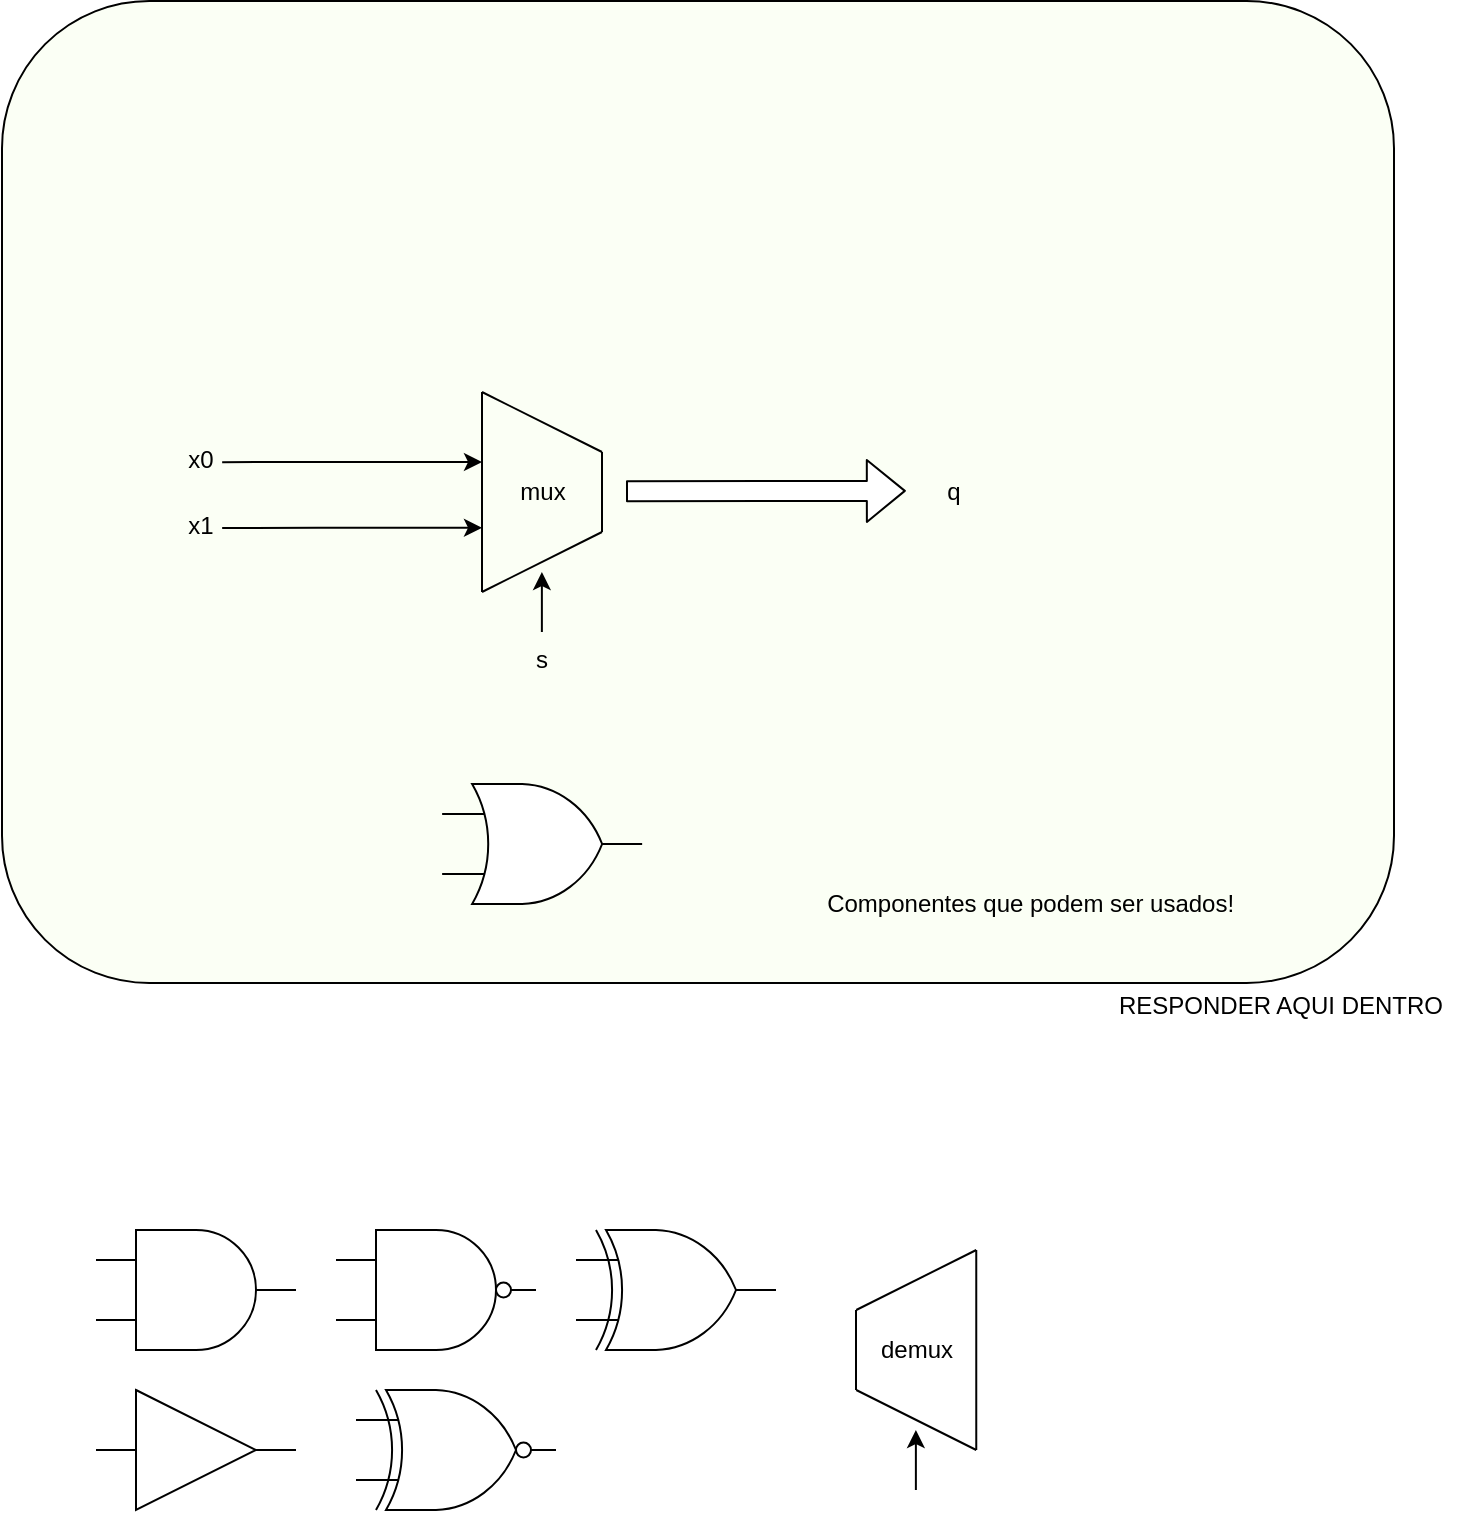 <mxfile>
    <diagram id="qbdv0IzRGVz_0QFbCluS" name="Page-1">
        <mxGraphModel dx="446" dy="412" grid="0" gridSize="10" guides="1" tooltips="1" connect="1" arrows="1" fold="1" page="1" pageScale="1" pageWidth="850" pageHeight="1100" math="0" shadow="0">
            <root>
                <mxCell id="0"/>
                <mxCell id="1" parent="0"/>
                <mxCell id="44" value="" style="rounded=1;whiteSpace=wrap;html=1;fillColor=#FBFFF5;" parent="1" vertex="1">
                    <mxGeometry x="23" y="18.5" width="696" height="491" as="geometry"/>
                </mxCell>
                <mxCell id="18" value="x0" style="text;html=1;strokeColor=none;fillColor=none;align=center;verticalAlign=middle;whiteSpace=wrap;rounded=0;" parent="1" vertex="1">
                    <mxGeometry x="86" y="227" width="73" height="41" as="geometry"/>
                </mxCell>
                <mxCell id="19" value="x1" style="text;html=1;strokeColor=none;fillColor=none;align=center;verticalAlign=middle;whiteSpace=wrap;rounded=0;" parent="1" vertex="1">
                    <mxGeometry x="89" y="261" width="67" height="39.5" as="geometry"/>
                </mxCell>
                <mxCell id="20" value="s" style="text;html=1;strokeColor=none;fillColor=none;align=center;verticalAlign=middle;whiteSpace=wrap;rounded=0;" parent="1" vertex="1">
                    <mxGeometry x="263.13" y="333" width="60" height="30" as="geometry"/>
                </mxCell>
                <mxCell id="21" value="q" style="text;html=1;strokeColor=none;fillColor=none;align=center;verticalAlign=middle;whiteSpace=wrap;rounded=0;" parent="1" vertex="1">
                    <mxGeometry x="469" y="249" width="60" height="30" as="geometry"/>
                </mxCell>
                <mxCell id="22" value="RESPONDER AQUI DENTRO" style="text;html=1;align=center;verticalAlign=middle;resizable=0;points=[];autosize=1;strokeColor=none;fillColor=none;" parent="1" vertex="1">
                    <mxGeometry x="567" y="506" width="190" height="30" as="geometry"/>
                </mxCell>
                <mxCell id="23" value="Componentes que podem ser usados!&amp;nbsp;" style="text;html=1;strokeColor=none;fillColor=none;align=center;verticalAlign=middle;whiteSpace=wrap;rounded=0;" parent="1" vertex="1">
                    <mxGeometry x="379" y="455" width="320" height="30" as="geometry"/>
                </mxCell>
                <mxCell id="3" value="" style="verticalLabelPosition=bottom;shadow=0;dashed=0;align=center;html=1;verticalAlign=top;shape=mxgraph.electrical.logic_gates.buffer2;fillColor=#FFFFFF;" parent="1" vertex="1">
                    <mxGeometry x="70" y="713" width="100" height="60" as="geometry"/>
                </mxCell>
                <mxCell id="4" value="" style="verticalLabelPosition=bottom;shadow=0;dashed=0;align=center;html=1;verticalAlign=top;shape=mxgraph.electrical.logic_gates.logic_gate;operation=and;negating=1;negSize=0.15;fillColor=#FFFFFF;" parent="1" vertex="1">
                    <mxGeometry x="190" y="633" width="100" height="60" as="geometry"/>
                </mxCell>
                <mxCell id="5" value="" style="verticalLabelPosition=bottom;shadow=0;dashed=0;align=center;html=1;verticalAlign=top;shape=mxgraph.electrical.logic_gates.logic_gate;operation=and;fillColor=#FFFFFF;" parent="1" vertex="1">
                    <mxGeometry x="70" y="633" width="100" height="60" as="geometry"/>
                </mxCell>
                <mxCell id="6" value="" style="verticalLabelPosition=bottom;shadow=0;dashed=0;align=center;html=1;verticalAlign=top;shape=mxgraph.electrical.logic_gates.logic_gate;operation=or;fillColor=#FFFFFF;" parent="1" vertex="1">
                    <mxGeometry x="243.07" y="410" width="100" height="60" as="geometry"/>
                </mxCell>
                <mxCell id="7" value="" style="verticalLabelPosition=bottom;shadow=0;dashed=0;align=center;html=1;verticalAlign=top;shape=mxgraph.electrical.logic_gates.logic_gate;operation=xor;fillColor=#FFFFFF;" parent="1" vertex="1">
                    <mxGeometry x="310" y="633" width="100" height="60" as="geometry"/>
                </mxCell>
                <mxCell id="8" value="" style="verticalLabelPosition=bottom;shadow=0;dashed=0;align=center;html=1;verticalAlign=top;shape=mxgraph.electrical.logic_gates.logic_gate;operation=xor;negating=1;negSize=0.15;fillColor=#FFFFFF;" parent="1" vertex="1">
                    <mxGeometry x="200" y="713" width="100" height="60" as="geometry"/>
                </mxCell>
                <mxCell id="13" value="" style="shape=flexArrow;endArrow=classic;html=1;entryX=0.104;entryY=0.208;entryDx=0;entryDy=0;entryPerimeter=0;fillColor=#FFFFFF;" parent="1" edge="1">
                    <mxGeometry width="50" height="50" relative="1" as="geometry">
                        <mxPoint x="335" y="263.6" as="sourcePoint"/>
                        <mxPoint x="474.92" y="263.44" as="targetPoint"/>
                    </mxGeometry>
                </mxCell>
                <mxCell id="15" value="" style="endArrow=classic;html=1;fillColor=#FFFFFF;entryX=0.104;entryY=0.229;entryDx=0;entryDy=0;entryPerimeter=0;" parent="1" edge="1">
                    <mxGeometry width="50" height="50" relative="1" as="geometry">
                        <mxPoint x="133.08" y="249.08" as="sourcePoint"/>
                        <mxPoint x="263.0" y="249.0" as="targetPoint"/>
                        <Array as="points">
                            <mxPoint x="191.08" y="249"/>
                        </Array>
                    </mxGeometry>
                </mxCell>
                <mxCell id="33" value="" style="group" parent="1" vertex="1" connectable="0">
                    <mxGeometry x="450" y="643" width="60.13" height="100" as="geometry"/>
                </mxCell>
                <mxCell id="24" value="" style="endArrow=none;html=1;" parent="33" edge="1">
                    <mxGeometry width="50" height="50" relative="1" as="geometry">
                        <mxPoint y="70" as="sourcePoint"/>
                        <mxPoint y="30" as="targetPoint"/>
                    </mxGeometry>
                </mxCell>
                <mxCell id="25" value="" style="endArrow=none;html=1;" parent="33" edge="1">
                    <mxGeometry width="50" height="50" relative="1" as="geometry">
                        <mxPoint x="60.13" y="100" as="sourcePoint"/>
                        <mxPoint x="60.13" as="targetPoint"/>
                    </mxGeometry>
                </mxCell>
                <mxCell id="26" value="" style="endArrow=none;html=1;" parent="33" edge="1">
                    <mxGeometry width="50" height="50" relative="1" as="geometry">
                        <mxPoint x="0.13" y="30" as="sourcePoint"/>
                        <mxPoint x="60.13" as="targetPoint"/>
                    </mxGeometry>
                </mxCell>
                <mxCell id="27" value="" style="endArrow=none;html=1;" parent="33" edge="1">
                    <mxGeometry width="50" height="50" relative="1" as="geometry">
                        <mxPoint x="0.13" y="70" as="sourcePoint"/>
                        <mxPoint x="60.13" y="100" as="targetPoint"/>
                    </mxGeometry>
                </mxCell>
                <mxCell id="35" value="demux" style="text;html=1;align=center;verticalAlign=middle;resizable=0;points=[];autosize=1;strokeColor=none;fillColor=none;" parent="33" vertex="1">
                    <mxGeometry x="0.07" y="35" width="60" height="30" as="geometry"/>
                </mxCell>
                <mxCell id="43" value="" style="endArrow=classic;html=1;" parent="33" edge="1">
                    <mxGeometry width="50" height="50" relative="1" as="geometry">
                        <mxPoint x="29.94" y="120" as="sourcePoint"/>
                        <mxPoint x="29.94" y="90" as="targetPoint"/>
                    </mxGeometry>
                </mxCell>
                <mxCell id="36" value="" style="group;rotation=-180;" parent="1" vertex="1" connectable="0">
                    <mxGeometry x="263" y="214" width="60.13" height="100" as="geometry"/>
                </mxCell>
                <mxCell id="37" value="" style="endArrow=none;html=1;" parent="36" edge="1">
                    <mxGeometry width="50" height="50" relative="1" as="geometry">
                        <mxPoint x="60" y="30" as="sourcePoint"/>
                        <mxPoint x="60" y="70" as="targetPoint"/>
                    </mxGeometry>
                </mxCell>
                <mxCell id="38" value="" style="endArrow=none;html=1;" parent="36" edge="1">
                    <mxGeometry width="50" height="50" relative="1" as="geometry">
                        <mxPoint as="sourcePoint"/>
                        <mxPoint y="100" as="targetPoint"/>
                    </mxGeometry>
                </mxCell>
                <mxCell id="39" value="" style="endArrow=none;html=1;" parent="36" edge="1">
                    <mxGeometry width="50" height="50" relative="1" as="geometry">
                        <mxPoint x="60" y="70" as="sourcePoint"/>
                        <mxPoint y="100" as="targetPoint"/>
                    </mxGeometry>
                </mxCell>
                <mxCell id="40" value="" style="endArrow=none;html=1;" parent="36" edge="1">
                    <mxGeometry width="50" height="50" relative="1" as="geometry">
                        <mxPoint x="60" y="30" as="sourcePoint"/>
                        <mxPoint as="targetPoint"/>
                    </mxGeometry>
                </mxCell>
                <mxCell id="41" value="mux" style="text;html=1;align=center;verticalAlign=middle;resizable=0;points=[];autosize=1;strokeColor=none;fillColor=none;" parent="36" vertex="1">
                    <mxGeometry x="5.07" y="35" width="50" height="30" as="geometry"/>
                </mxCell>
                <mxCell id="42" value="" style="endArrow=classic;html=1;" parent="36" edge="1">
                    <mxGeometry width="50" height="50" relative="1" as="geometry">
                        <mxPoint x="29.94" y="120" as="sourcePoint"/>
                        <mxPoint x="29.94" y="90" as="targetPoint"/>
                    </mxGeometry>
                </mxCell>
                <mxCell id="46" value="" style="endArrow=classic;html=1;fillColor=#FFFFFF;entryX=0.104;entryY=0.229;entryDx=0;entryDy=0;entryPerimeter=0;" parent="1" edge="1">
                    <mxGeometry width="50" height="50" relative="1" as="geometry">
                        <mxPoint x="133.08" y="281.97" as="sourcePoint"/>
                        <mxPoint x="263" y="281.89" as="targetPoint"/>
                        <Array as="points">
                            <mxPoint x="191.08" y="281.89"/>
                        </Array>
                    </mxGeometry>
                </mxCell>
            </root>
        </mxGraphModel>
    </diagram>
</mxfile>